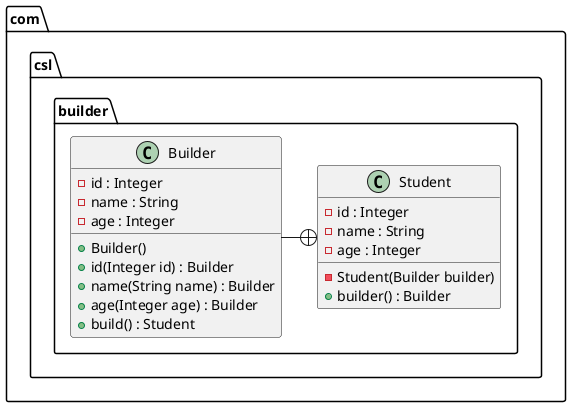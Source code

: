 @startuml
package com.csl.builder {
    class Student {
        - id : Integer
        - name : String
        - age : Integer
        - Student(Builder builder)
        + builder() : Builder
    }
    class Builder {
        - id : Integer
        - name : String
        - age : Integer
        + Builder()
        + id(Integer id) : Builder
        + name(String name) : Builder
        + age(Integer age) : Builder
        + build() : Student
    }
}
Builder -+ Student
@enduml
